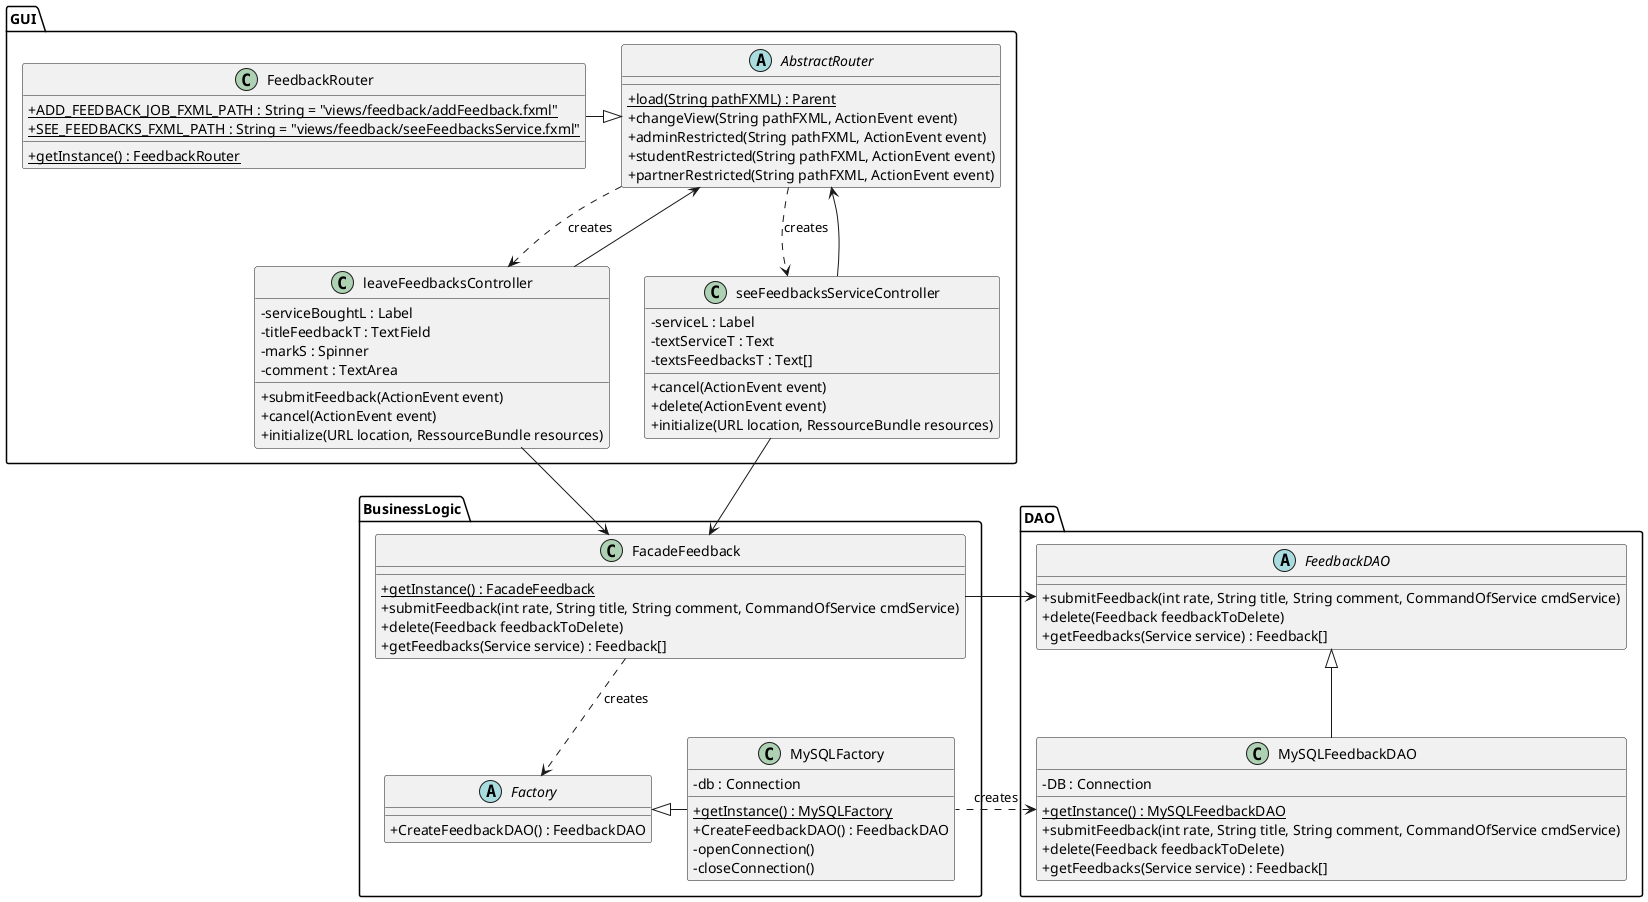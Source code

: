 @startuml
skinparam classAttributeIconSize 0

package GUI{
    abstract class AbstractRouter{
        + {static} load(String pathFXML) : Parent
        + changeView(String pathFXML, ActionEvent event)
        + adminRestricted(String pathFXML, ActionEvent event)
        + studentRestricted(String pathFXML, ActionEvent event)
        + partnerRestricted(String pathFXML, ActionEvent event)
    }

    class FeedbackRouter{
        + {static} ADD_FEEDBACK_JOB_FXML_PATH : String = "views/feedback/addFeedback.fxml"
        + {static} SEE_FEEDBACKS_FXML_PATH : String = "views/feedback/seeFeedbacksService.fxml"
        + {static} getInstance() : FeedbackRouter

    }

    class leaveFeedbacksController{
        - serviceBoughtL : Label
        - titleFeedbackT : TextField
        - markS : Spinner
        - comment : TextArea
        + submitFeedback(ActionEvent event)
        + cancel(ActionEvent event)
        + initialize(URL location, RessourceBundle resources)
    }

    class seeFeedbacksServiceController{
        - serviceL : Label
        - textServiceT : Text
        - textsFeedbacksT : Text[]
        + cancel(ActionEvent event)
        + delete(ActionEvent event)
        + initialize(URL location, RessourceBundle resources)
    }

    FeedbackRouter -right-|> AbstractRouter

    leaveFeedbacksController --> AbstractRouter
    seeFeedbacksServiceController --> AbstractRouter

    AbstractRouter ..> leaveFeedbacksController : creates
    AbstractRouter ..> seeFeedbacksServiceController : creates
}

package BusinessLogic{
    class FacadeFeedback{
        + {static} getInstance() : FacadeFeedback
        + submitFeedback(int rate, String title, String comment, CommandOfService cmdService)
        + delete(Feedback feedbackToDelete)
        + getFeedbacks(Service service) : Feedback[]
    }

    abstract class Factory{
        + CreateFeedbackDAO() : FeedbackDAO
    }

    class MySQLFactory{
        - db : Connection
        + {static} getInstance() : MySQLFactory
        + CreateFeedbackDAO() : FeedbackDAO
        - openConnection()
        - closeConnection()
    }

    leaveFeedbacksController --> FacadeFeedback
    seeFeedbacksServiceController --> FacadeFeedback

    FacadeFeedback ..> Factory  : creates
    MySQLFactory -left-|> Factory
}

package DAO{
    abstract class FeedbackDAO{
        + submitFeedback(int rate, String title, String comment, CommandOfService cmdService)
        + delete(Feedback feedbackToDelete)
        + getFeedbacks(Service service) : Feedback[]
    }

    class MySQLFeedbackDAO{
        - DB : Connection
        + {static} getInstance() : MySQLFeedbackDAO
        + submitFeedback(int rate, String title, String comment, CommandOfService cmdService)
        + delete(Feedback feedbackToDelete)
        + getFeedbacks(Service service) : Feedback[]
    }

    MySQLFeedbackDAO -up-|> FeedbackDAO
    FeedbackDAO <-right- FacadeFeedback

    MySQLFeedbackDAO <.right. MySQLFactory : creates

}

@enduml